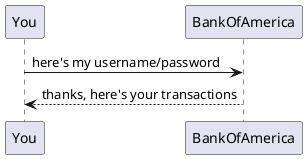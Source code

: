 @startuml
You -> BankOfAmerica: here's my username/password
BankOfAmerica --> You: thanks, here's your transactions
@enduml